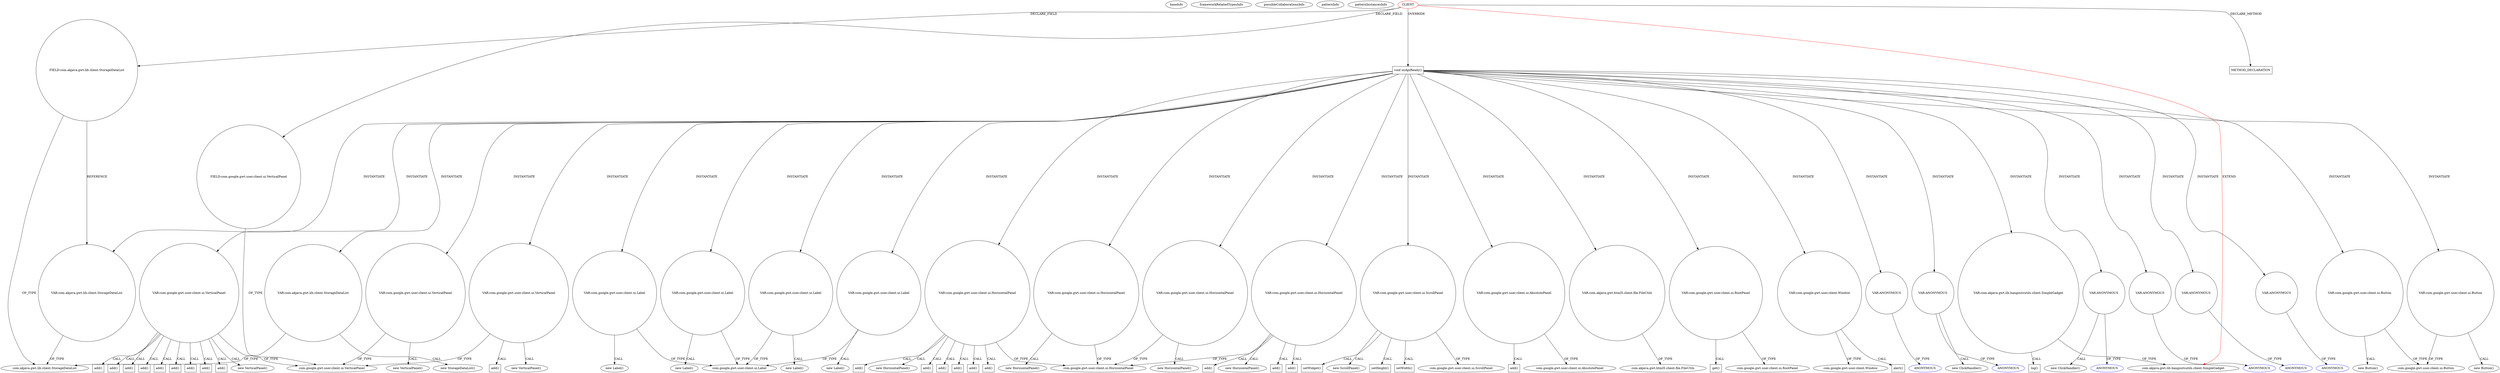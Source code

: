 digraph {
baseInfo[graphId=903,category="pattern",isAnonymous=false,possibleRelation=false]
frameworkRelatedTypesInfo[0="com.akjava.gwt.lib.hangoutsutils.client.SimpleGadget"]
possibleCollaborationsInfo[]
patternInfo[frequency=2.0,patternRootClient=0]
patternInstancesInfo[0="akjava-GWT-Hangouts~/akjava-GWT-Hangouts/GWT-Hangouts-master/apps/easyoverlay/src/com/akjava/gwt/hangout/easyoverlay/client/EasyOverlay.java~EasyOverlay~492",1="akjava-GWT-Hangouts~/akjava-GWT-Hangouts/GWT-Hangouts-master/apps/sound-player/src/com/akjava/gwt/hangout/soundplayer/client/HangoutSoundPlayer.java~HangoutSoundPlayer~561"]
1[label="com.akjava.gwt.lib.hangoutsutils.client.SimpleGadget",vertexType="FRAMEWORK_CLASS_TYPE",isFrameworkType=false]
84[label="VAR:com.akjava.gwt.lib.hangoutsutils.client.SimpleGadget",vertexType="VARIABLE_EXPRESION",isFrameworkType=false,shape=circle]
0[label="CLIENT",vertexType="ROOT_CLIENT_CLASS_DECLARATION",isFrameworkType=false,color=red]
6[label="FIELD:com.google.gwt.user.client.ui.VerticalPanel",vertexType="FIELD_DECLARATION",isFrameworkType=false,shape=circle]
85[label="log()",vertexType="INSIDE_CALL",isFrameworkType=false,shape=box]
570[label="METHOD_DECLARATION",vertexType="CLIENT_METHOD_DECLARATION",isFrameworkType=false,shape=box]
31[label="void onApiReady()",vertexType="OVERRIDING_METHOD_DECLARATION",isFrameworkType=false,shape=box]
7[label="com.google.gwt.user.client.ui.VerticalPanel",vertexType="FRAMEWORK_CLASS_TYPE",isFrameworkType=false]
379[label="VAR:com.google.gwt.user.client.Window",vertexType="VARIABLE_EXPRESION",isFrameworkType=false,shape=circle]
421[label="VAR:ANONYMOUS",vertexType="VARIABLE_EXPRESION",isFrameworkType=false,shape=circle]
420[label="new ClickHandler()",vertexType="CONSTRUCTOR_CALL",isFrameworkType=false]
476[label="VAR:ANONYMOUS",vertexType="VARIABLE_EXPRESION",isFrameworkType=false,shape=circle]
475[label="new ClickHandler()",vertexType="CONSTRUCTOR_CALL",isFrameworkType=false]
354[label="VAR:ANONYMOUS",vertexType="VARIABLE_EXPRESION",isFrameworkType=false,shape=circle]
333[label="VAR:ANONYMOUS",vertexType="VARIABLE_EXPRESION",isFrameworkType=false,shape=circle]
459[label="VAR:ANONYMOUS",vertexType="VARIABLE_EXPRESION",isFrameworkType=false,shape=circle]
228[label="VAR:ANONYMOUS",vertexType="VARIABLE_EXPRESION",isFrameworkType=false,shape=circle]
454[label="VAR:com.google.gwt.user.client.ui.Button",vertexType="VARIABLE_EXPRESION",isFrameworkType=false,shape=circle]
436[label="VAR:com.google.gwt.user.client.ui.Button",vertexType="VARIABLE_EXPRESION",isFrameworkType=false,shape=circle]
380[label="alert()",vertexType="INSIDE_CALL",isFrameworkType=false,shape=box]
229[label="ANONYMOUS",vertexType="REFERENCE_ANONYMOUS_DECLARATION",isFrameworkType=false,color=blue]
355[label="ANONYMOUS",vertexType="REFERENCE_ANONYMOUS_DECLARATION",isFrameworkType=false,color=blue]
460[label="ANONYMOUS",vertexType="REFERENCE_ANONYMOUS_DECLARATION",isFrameworkType=false,color=blue]
477[label="ANONYMOUS",vertexType="REFERENCE_ANONYMOUS_DECLARATION",isFrameworkType=false,color=blue]
422[label="ANONYMOUS",vertexType="REFERENCE_ANONYMOUS_DECLARATION",isFrameworkType=false,color=blue]
334[label="ANONYMOUS",vertexType="REFERENCE_ANONYMOUS_DECLARATION",isFrameworkType=false,color=blue]
33[label="VAR:com.akjava.gwt.lib.client.StorageDataList",vertexType="VARIABLE_EXPRESION",isFrameworkType=false,shape=circle]
32[label="new StorageDataList()",vertexType="CONSTRUCTOR_CALL",isFrameworkType=false]
361[label="VAR:com.akjava.gwt.lib.client.StorageDataList",vertexType="VARIABLE_EXPRESION",isFrameworkType=false,shape=circle]
42[label="VAR:com.google.gwt.user.client.ui.VerticalPanel",vertexType="VARIABLE_EXPRESION",isFrameworkType=false,shape=circle]
238[label="add()",vertexType="INSIDE_CALL",isFrameworkType=false,shape=box]
148[label="add()",vertexType="INSIDE_CALL",isFrameworkType=false,shape=box]
394[label="add()",vertexType="INSIDE_CALL",isFrameworkType=false,shape=box]
57[label="add()",vertexType="INSIDE_CALL",isFrameworkType=false,shape=box]
93[label="add()",vertexType="INSIDE_CALL",isFrameworkType=false,shape=box]
88[label="add()",vertexType="INSIDE_CALL",isFrameworkType=false,shape=box]
396[label="add()",vertexType="INSIDE_CALL",isFrameworkType=false,shape=box]
529[label="VAR:com.google.gwt.user.client.ui.VerticalPanel",vertexType="VARIABLE_EXPRESION",isFrameworkType=false,shape=circle]
347[label="add()",vertexType="INSIDE_CALL",isFrameworkType=false,shape=box]
252[label="add()",vertexType="INSIDE_CALL",isFrameworkType=false,shape=box]
524[label="VAR:com.google.gwt.user.client.ui.VerticalPanel",vertexType="VARIABLE_EXPRESION",isFrameworkType=false,shape=circle]
539[label="add()",vertexType="INSIDE_CALL",isFrameworkType=false,shape=box]
26[label="com.akjava.gwt.lib.client.StorageDataList",vertexType="FRAMEWORK_CLASS_TYPE",isFrameworkType=false]
435[label="new Button()",vertexType="CONSTRUCTOR_CALL",isFrameworkType=false]
453[label="new Button()",vertexType="CONSTRUCTOR_CALL",isFrameworkType=false]
181[label="VAR:com.google.gwt.user.client.ui.Label",vertexType="VARIABLE_EXPRESION",isFrameworkType=false,shape=circle]
180[label="new Label()",vertexType="CONSTRUCTOR_CALL",isFrameworkType=false]
109[label="com.google.gwt.user.client.ui.Label",vertexType="FRAMEWORK_CLASS_TYPE",isFrameworkType=false]
191[label="VAR:com.google.gwt.user.client.ui.Label",vertexType="VARIABLE_EXPRESION",isFrameworkType=false,shape=circle]
190[label="new Label()",vertexType="CONSTRUCTOR_CALL",isFrameworkType=false]
142[label="VAR:com.google.gwt.user.client.ui.Label",vertexType="VARIABLE_EXPRESION",isFrameworkType=false,shape=circle]
141[label="new Label()",vertexType="CONSTRUCTOR_CALL",isFrameworkType=false]
126[label="VAR:com.google.gwt.user.client.ui.Label",vertexType="VARIABLE_EXPRESION",isFrameworkType=false,shape=circle]
125[label="new Label()",vertexType="CONSTRUCTOR_CALL",isFrameworkType=false]
391[label="VAR:com.google.gwt.user.client.ui.HorizontalPanel",vertexType="VARIABLE_EXPRESION",isFrameworkType=false,shape=circle]
51[label="com.google.gwt.user.client.ui.HorizontalPanel",vertexType="FRAMEWORK_CLASS_TYPE",isFrameworkType=false]
390[label="new HorizontalPanel()",vertexType="CONSTRUCTOR_CALL",isFrameworkType=false]
450[label="add()",vertexType="INSIDE_CALL",isFrameworkType=false,shape=box]
522[label="add()",vertexType="INSIDE_CALL",isFrameworkType=false,shape=box]
145[label="VAR:com.google.gwt.user.client.ui.HorizontalPanel",vertexType="VARIABLE_EXPRESION",isFrameworkType=false,shape=circle]
144[label="new HorizontalPanel()",vertexType="CONSTRUCTOR_CALL",isFrameworkType=false]
177[label="add()",vertexType="INSIDE_CALL",isFrameworkType=false,shape=box]
203[label="add()",vertexType="INSIDE_CALL",isFrameworkType=false,shape=box]
388[label="VAR:com.google.gwt.user.client.ui.HorizontalPanel",vertexType="VARIABLE_EXPRESION",isFrameworkType=false,shape=circle]
387[label="new HorizontalPanel()",vertexType="CONSTRUCTOR_CALL",isFrameworkType=false]
414[label="add()",vertexType="INSIDE_CALL",isFrameworkType=false,shape=box]
205[label="add()",vertexType="INSIDE_CALL",isFrameworkType=false,shape=box]
50[label="VAR:com.google.gwt.user.client.ui.HorizontalPanel",vertexType="VARIABLE_EXPRESION",isFrameworkType=false,shape=circle]
49[label="new HorizontalPanel()",vertexType="CONSTRUCTOR_CALL",isFrameworkType=false]
219[label="add()",vertexType="INSIDE_CALL",isFrameworkType=false,shape=box]
221[label="add()",vertexType="INSIDE_CALL",isFrameworkType=false,shape=box]
189[label="add()",vertexType="INSIDE_CALL",isFrameworkType=false,shape=box]
532[label="VAR:com.google.gwt.user.client.ui.ScrollPanel",vertexType="VARIABLE_EXPRESION",isFrameworkType=false,shape=circle]
541[label="setWidget()",vertexType="INSIDE_CALL",isFrameworkType=false,shape=box]
531[label="new ScrollPanel()",vertexType="CONSTRUCTOR_CALL",isFrameworkType=false]
535[label="setHeight()",vertexType="INSIDE_CALL",isFrameworkType=false,shape=box]
537[label="setWidth()",vertexType="INSIDE_CALL",isFrameworkType=false,shape=box]
533[label="com.google.gwt.user.client.ui.ScrollPanel",vertexType="FRAMEWORK_CLASS_TYPE",isFrameworkType=false]
69[label="VAR:com.google.gwt.user.client.ui.AbsolutePanel",vertexType="VARIABLE_EXPRESION",isFrameworkType=false,shape=circle]
70[label="add()",vertexType="INSIDE_CALL",isFrameworkType=false,shape=box]
71[label="com.google.gwt.user.client.ui.AbsolutePanel",vertexType="FRAMEWORK_CLASS_TYPE",isFrameworkType=false]
528[label="new VerticalPanel()",vertexType="CONSTRUCTOR_CALL",isFrameworkType=false]
41[label="new VerticalPanel()",vertexType="CONSTRUCTOR_CALL",isFrameworkType=false]
523[label="new VerticalPanel()",vertexType="CONSTRUCTOR_CALL",isFrameworkType=false]
9[label="com.google.gwt.user.client.ui.Button",vertexType="FRAMEWORK_CLASS_TYPE",isFrameworkType=false]
25[label="FIELD:com.akjava.gwt.lib.client.StorageDataList",vertexType="FIELD_DECLARATION",isFrameworkType=false,shape=circle]
381[label="com.google.gwt.user.client.Window",vertexType="FRAMEWORK_CLASS_TYPE",isFrameworkType=false]
77[label="VAR:com.akjava.gwt.html5.client.file.FileUtils",vertexType="VARIABLE_EXPRESION",isFrameworkType=false,shape=circle]
79[label="com.akjava.gwt.html5.client.file.FileUtils",vertexType="FRAMEWORK_CLASS_TYPE",isFrameworkType=false]
72[label="VAR:com.google.gwt.user.client.ui.RootPanel",vertexType="VARIABLE_EXPRESION",isFrameworkType=false,shape=circle]
74[label="com.google.gwt.user.client.ui.RootPanel",vertexType="FRAMEWORK_CLASS_TYPE",isFrameworkType=false]
73[label="get()",vertexType="INSIDE_CALL",isFrameworkType=false,shape=box]
31->84[label="INSTANTIATE"]
31->532[label="INSTANTIATE"]
126->125[label="CALL"]
42->7[label="OF_TYPE"]
145->203[label="CALL"]
33->32[label="CALL"]
532->535[label="CALL"]
529->7[label="OF_TYPE"]
361->26[label="OF_TYPE"]
31->191[label="INSTANTIATE"]
31->77[label="INSTANTIATE"]
354->355[label="OF_TYPE"]
31->454[label="INSTANTIATE"]
333->334[label="OF_TYPE"]
228->229[label="OF_TYPE"]
31->524[label="INSTANTIATE"]
391->414[label="CALL"]
31->126[label="INSTANTIATE"]
31->50[label="INSTANTIATE"]
145->177[label="CALL"]
181->180[label="CALL"]
42->394[label="CALL"]
145->51[label="OF_TYPE"]
454->453[label="CALL"]
388->51[label="OF_TYPE"]
25->26[label="OF_TYPE"]
69->70[label="CALL"]
476->475[label="CALL"]
532->531[label="CALL"]
31->529[label="INSTANTIATE"]
181->109[label="OF_TYPE"]
31->69[label="INSTANTIATE"]
379->381[label="OF_TYPE"]
31->145[label="INSTANTIATE"]
421->420[label="CALL"]
476->477[label="OF_TYPE"]
145->189[label="CALL"]
145->219[label="CALL"]
50->49[label="CALL"]
42->41[label="CALL"]
191->109[label="OF_TYPE"]
126->109[label="OF_TYPE"]
33->26[label="OF_TYPE"]
379->380[label="CALL"]
31->181[label="INSTANTIATE"]
31->476[label="INSTANTIATE"]
42->93[label="CALL"]
524->523[label="CALL"]
145->221[label="CALL"]
42->88[label="CALL"]
436->9[label="OF_TYPE"]
77->79[label="OF_TYPE"]
31->142[label="INSTANTIATE"]
42->347[label="CALL"]
31->333[label="INSTANTIATE"]
31->33[label="INSTANTIATE"]
31->421[label="INSTANTIATE"]
391->450[label="CALL"]
25->361[label="REFERENCE"]
142->109[label="OF_TYPE"]
72->74[label="OF_TYPE"]
31->391[label="INSTANTIATE"]
84->1[label="OF_TYPE"]
0->31[label="OVERRIDE"]
84->85[label="CALL"]
31->388[label="INSTANTIATE"]
42->238[label="CALL"]
436->435[label="CALL"]
391->390[label="CALL"]
31->361[label="INSTANTIATE"]
31->436[label="INSTANTIATE"]
142->141[label="CALL"]
6->7[label="OF_TYPE"]
0->6[label="DECLARE_FIELD"]
31->459[label="INSTANTIATE"]
524->539[label="CALL"]
421->422[label="OF_TYPE"]
145->144[label="CALL"]
391->522[label="CALL"]
0->570[label="DECLARE_METHOD"]
454->9[label="OF_TYPE"]
459->460[label="OF_TYPE"]
524->7[label="OF_TYPE"]
42->57[label="CALL"]
0->25[label="DECLARE_FIELD"]
72->73[label="CALL"]
42->148[label="CALL"]
532->541[label="CALL"]
31->42[label="INSTANTIATE"]
532->533[label="OF_TYPE"]
0->1[label="EXTEND",color=red]
31->72[label="INSTANTIATE"]
50->51[label="OF_TYPE"]
31->354[label="INSTANTIATE"]
42->396[label="CALL"]
532->537[label="CALL"]
31->228[label="INSTANTIATE"]
191->190[label="CALL"]
42->252[label="CALL"]
529->528[label="CALL"]
31->379[label="INSTANTIATE"]
391->51[label="OF_TYPE"]
69->71[label="OF_TYPE"]
145->205[label="CALL"]
388->387[label="CALL"]
}
